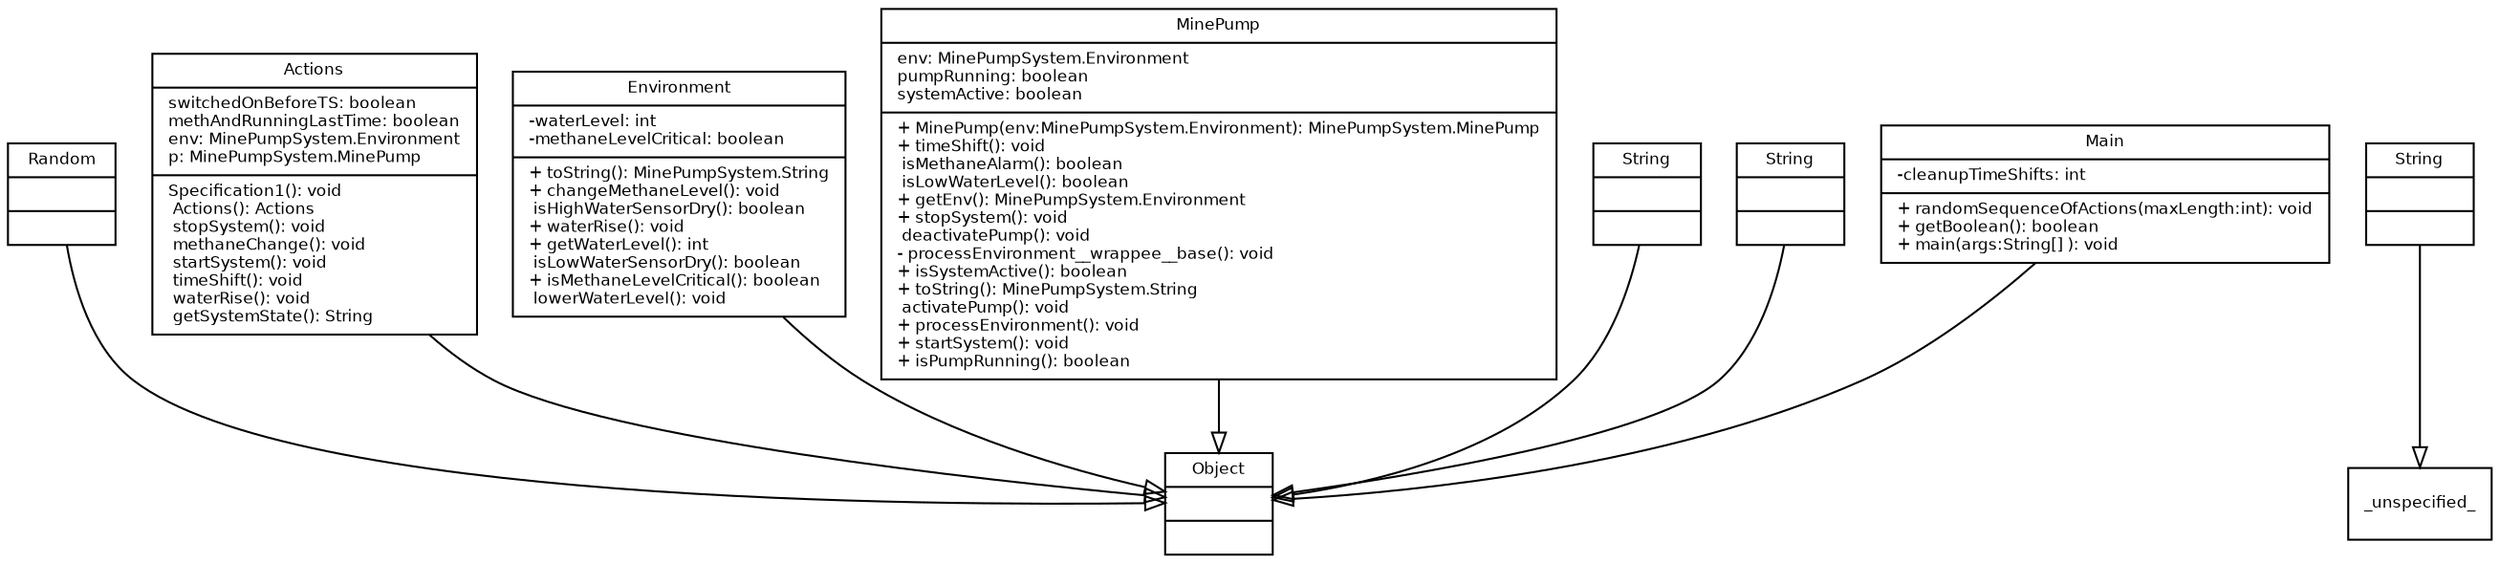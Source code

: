 digraph TypeHierarchy { 
        fontname = "Bitstream Vera Sans"
        fontsize = 8

        node [
                  fontname = "Bitstream Vera Sans"
                  fontsize = 8
                  shape = "record"
        ]

        edge [
                  fontname = "Bitstream Vera Sans"
                  fontsize = 8
        ]

        Random [
                  label = "{Random||}"
        ]

        Actions [
                  label = "{Actions|switchedOnBeforeTS: boolean\lmethAndRunningLastTime: boolean\lenv: MinePumpSystem.Environment\lp: MinePumpSystem.MinePump\l| Specification1(): void\l Actions(): Actions\l stopSystem(): void\l methaneChange(): void\l startSystem(): void\l timeShift(): void\l waterRise(): void\l getSystemState(): String\l}"
        ]

        MinePumpSystem_Environment [
                  label = "{Environment|-waterLevel: int\l-methaneLevelCritical: boolean\l|+ toString(): MinePumpSystem.String\l+ changeMethaneLevel(): void\l isHighWaterSensorDry(): boolean\l+ waterRise(): void\l+ getWaterLevel(): int\l isLowWaterSensorDry(): boolean\l+ isMethaneLevelCritical(): boolean\l lowerWaterLevel(): void\l}"
        ]

        MinePumpSystem_MinePump [
                  label = "{MinePump|env: MinePumpSystem.Environment\lpumpRunning: boolean\lsystemActive: boolean\l|+ MinePump(env:MinePumpSystem.Environment): MinePumpSystem.MinePump\l+ timeShift(): void\l isMethaneAlarm(): boolean\l isLowWaterLevel(): boolean\l+ getEnv(): MinePumpSystem.Environment\l+ stopSystem(): void\l deactivatePump(): void\l- processEnvironment__wrappee__base(): void\l+ isSystemActive(): boolean\l+ toString(): MinePumpSystem.String\l activatePump(): void\l+ processEnvironment(): void\l+ startSystem(): void\l+ isPumpRunning(): boolean\l}"
        ]

        String [
                  label = "{String||}"
        ]

        java_lang_String [
                  label = "{String||}"
        ]

        java_lang_Object [
                  label = "{Object||}"
        ]

        MinePumpSystem_String [
                  label = "{String||}"
        ]

        Main [
                  label = "{Main|-cleanupTimeShifts: int\l|+ randomSequenceOfActions(maxLength:int): void\l+ getBoolean(): boolean\l+ main(args:String[] ): void\l}"
        ]

        edge [
                  arrowhead = "empty"
                  style = "solid"
                  arrowtail = "none"
        ]

        Random -> java_lang_Object
        Actions -> java_lang_Object
        MinePumpSystem_Environment -> java_lang_Object
        MinePumpSystem_MinePump -> java_lang_Object
        String -> _unspecified_
        java_lang_String -> java_lang_Object
        MinePumpSystem_String -> java_lang_Object
        Main -> java_lang_Object
        edge [
                  arrowhead = "empty"
                  style = "dashed"
                  arrowtail = "none"
        ]

        edge [
                  arrowhead = "normal"
                  style = "solid"
                  arrowtail = "odot"
        ]

}